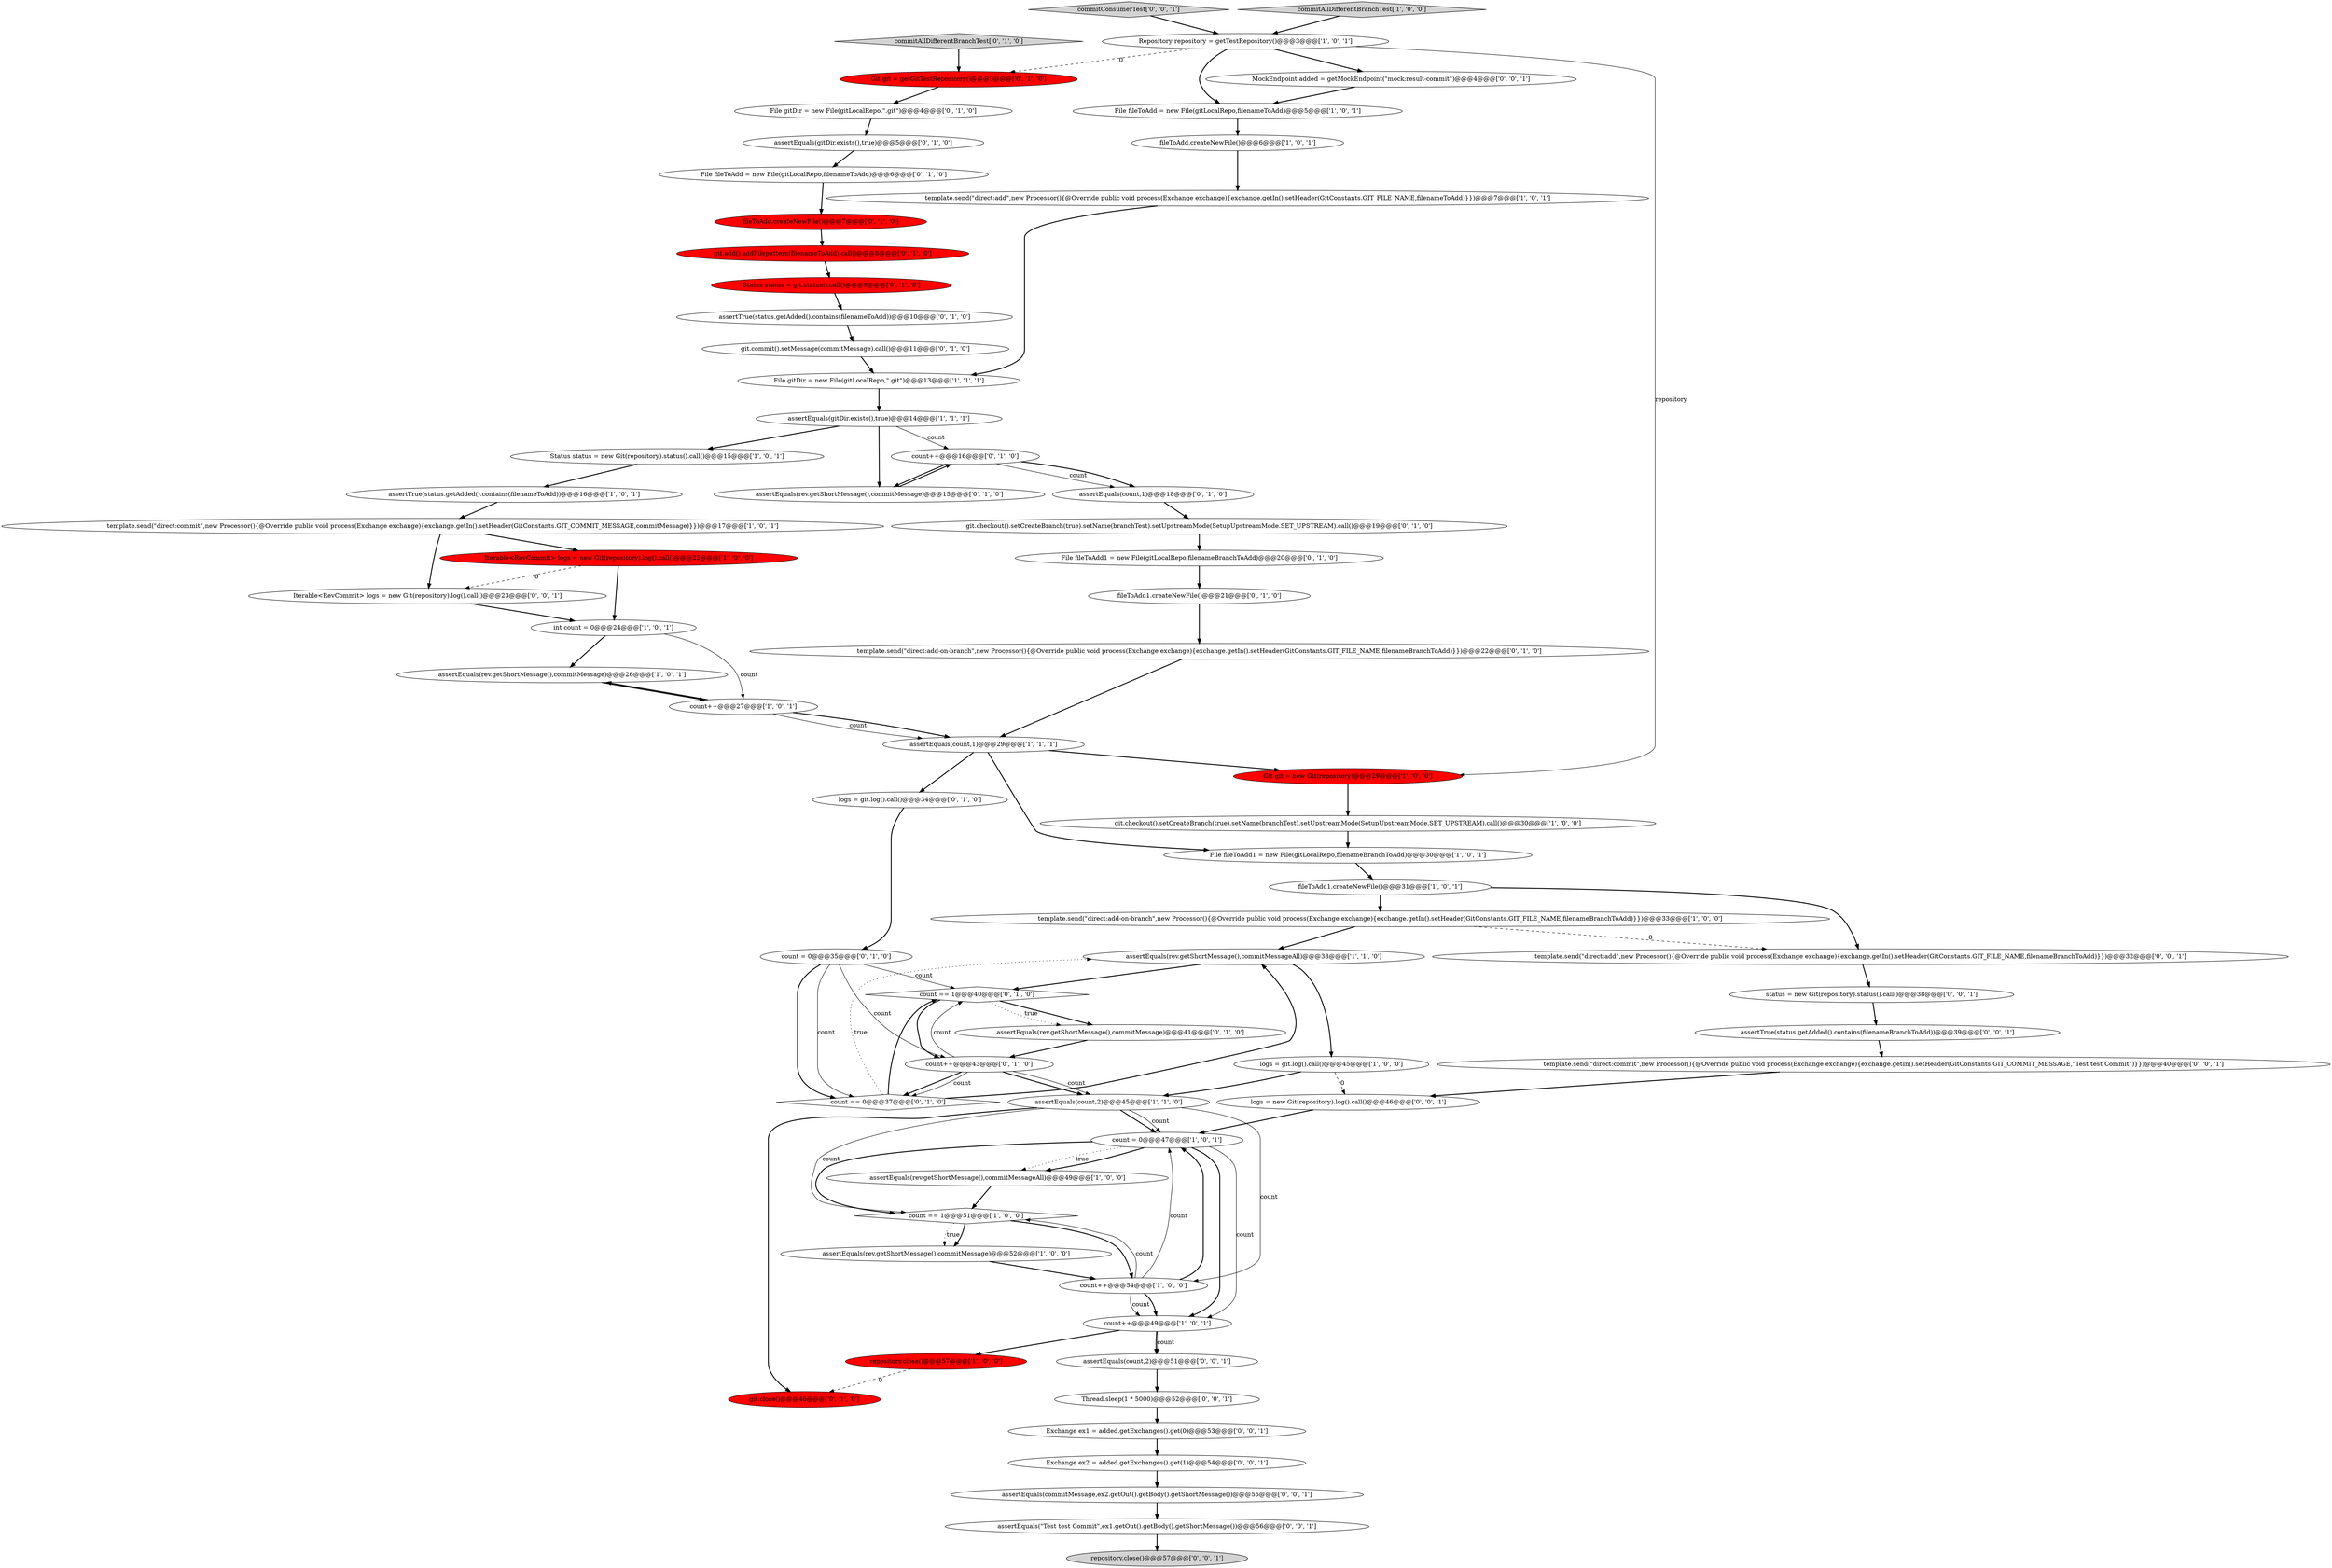 digraph {
29 [style = filled, label = "git.checkout().setCreateBranch(true).setName(branchTest).setUpstreamMode(SetupUpstreamMode.SET_UPSTREAM).call()@@@30@@@['1', '0', '0']", fillcolor = white, shape = ellipse image = "AAA0AAABBB1BBB"];
37 [style = filled, label = "git.close()@@@46@@@['0', '1', '0']", fillcolor = red, shape = ellipse image = "AAA1AAABBB2BBB"];
61 [style = filled, label = "status = new Git(repository).status().call()@@@38@@@['0', '0', '1']", fillcolor = white, shape = ellipse image = "AAA0AAABBB3BBB"];
68 [style = filled, label = "logs = new Git(repository).log().call()@@@46@@@['0', '0', '1']", fillcolor = white, shape = ellipse image = "AAA0AAABBB3BBB"];
18 [style = filled, label = "count = 0@@@47@@@['1', '0', '1']", fillcolor = white, shape = ellipse image = "AAA0AAABBB1BBB"];
38 [style = filled, label = "File fileToAdd = new File(gitLocalRepo,filenameToAdd)@@@6@@@['0', '1', '0']", fillcolor = white, shape = ellipse image = "AAA0AAABBB2BBB"];
64 [style = filled, label = "template.send(\"direct:add\",new Processor(){@Override public void process(Exchange exchange){exchange.getIn().setHeader(GitConstants.GIT_FILE_NAME,filenameBranchToAdd)}})@@@32@@@['0', '0', '1']", fillcolor = white, shape = ellipse image = "AAA0AAABBB3BBB"];
0 [style = filled, label = "File gitDir = new File(gitLocalRepo,\".git\")@@@13@@@['1', '1', '1']", fillcolor = white, shape = ellipse image = "AAA0AAABBB1BBB"];
6 [style = filled, label = "template.send(\"direct:add\",new Processor(){@Override public void process(Exchange exchange){exchange.getIn().setHeader(GitConstants.GIT_FILE_NAME,filenameToAdd)}})@@@7@@@['1', '0', '1']", fillcolor = white, shape = ellipse image = "AAA0AAABBB1BBB"];
23 [style = filled, label = "assertEquals(rev.getShortMessage(),commitMessageAll)@@@49@@@['1', '0', '0']", fillcolor = white, shape = ellipse image = "AAA0AAABBB1BBB"];
53 [style = filled, label = "count = 0@@@35@@@['0', '1', '0']", fillcolor = white, shape = ellipse image = "AAA0AAABBB2BBB"];
12 [style = filled, label = "assertTrue(status.getAdded().contains(filenameToAdd))@@@16@@@['1', '0', '1']", fillcolor = white, shape = ellipse image = "AAA0AAABBB1BBB"];
17 [style = filled, label = "Status status = new Git(repository).status().call()@@@15@@@['1', '0', '1']", fillcolor = white, shape = ellipse image = "AAA0AAABBB1BBB"];
47 [style = filled, label = "fileToAdd.createNewFile()@@@7@@@['0', '1', '0']", fillcolor = red, shape = ellipse image = "AAA1AAABBB2BBB"];
3 [style = filled, label = "fileToAdd1.createNewFile()@@@31@@@['1', '0', '1']", fillcolor = white, shape = ellipse image = "AAA0AAABBB1BBB"];
48 [style = filled, label = "assertEquals(gitDir.exists(),true)@@@5@@@['0', '1', '0']", fillcolor = white, shape = ellipse image = "AAA0AAABBB2BBB"];
39 [style = filled, label = "count++@@@43@@@['0', '1', '0']", fillcolor = white, shape = ellipse image = "AAA0AAABBB2BBB"];
5 [style = filled, label = "Iterable<RevCommit> logs = new Git(repository).log().call()@@@22@@@['1', '0', '0']", fillcolor = red, shape = ellipse image = "AAA1AAABBB1BBB"];
45 [style = filled, label = "count++@@@16@@@['0', '1', '0']", fillcolor = white, shape = ellipse image = "AAA0AAABBB2BBB"];
49 [style = filled, label = "commitAllDifferentBranchTest['0', '1', '0']", fillcolor = lightgray, shape = diamond image = "AAA0AAABBB2BBB"];
55 [style = filled, label = "MockEndpoint added = getMockEndpoint(\"mock:result-commit\")@@@4@@@['0', '0', '1']", fillcolor = white, shape = ellipse image = "AAA0AAABBB3BBB"];
11 [style = filled, label = "assertEquals(rev.getShortMessage(),commitMessage)@@@52@@@['1', '0', '0']", fillcolor = white, shape = ellipse image = "AAA0AAABBB1BBB"];
16 [style = filled, label = "count == 1@@@51@@@['1', '0', '0']", fillcolor = white, shape = diamond image = "AAA0AAABBB1BBB"];
7 [style = filled, label = "template.send(\"direct:commit\",new Processor(){@Override public void process(Exchange exchange){exchange.getIn().setHeader(GitConstants.GIT_COMMIT_MESSAGE,commitMessage)}})@@@17@@@['1', '0', '1']", fillcolor = white, shape = ellipse image = "AAA0AAABBB1BBB"];
8 [style = filled, label = "File fileToAdd1 = new File(gitLocalRepo,filenameBranchToAdd)@@@30@@@['1', '0', '1']", fillcolor = white, shape = ellipse image = "AAA0AAABBB1BBB"];
52 [style = filled, label = "assertEquals(count,1)@@@18@@@['0', '1', '0']", fillcolor = white, shape = ellipse image = "AAA0AAABBB2BBB"];
60 [style = filled, label = "Thread.sleep(1 * 5000)@@@52@@@['0', '0', '1']", fillcolor = white, shape = ellipse image = "AAA0AAABBB3BBB"];
51 [style = filled, label = "assertTrue(status.getAdded().contains(filenameToAdd))@@@10@@@['0', '1', '0']", fillcolor = white, shape = ellipse image = "AAA0AAABBB2BBB"];
22 [style = filled, label = "assertEquals(gitDir.exists(),true)@@@14@@@['1', '1', '1']", fillcolor = white, shape = ellipse image = "AAA0AAABBB1BBB"];
4 [style = filled, label = "assertEquals(count,2)@@@45@@@['1', '1', '0']", fillcolor = white, shape = ellipse image = "AAA0AAABBB1BBB"];
20 [style = filled, label = "int count = 0@@@24@@@['1', '0', '1']", fillcolor = white, shape = ellipse image = "AAA0AAABBB1BBB"];
57 [style = filled, label = "commitConsumerTest['0', '0', '1']", fillcolor = lightgray, shape = diamond image = "AAA0AAABBB3BBB"];
24 [style = filled, label = "assertEquals(count,1)@@@29@@@['1', '1', '1']", fillcolor = white, shape = ellipse image = "AAA0AAABBB1BBB"];
28 [style = filled, label = "fileToAdd.createNewFile()@@@6@@@['1', '0', '1']", fillcolor = white, shape = ellipse image = "AAA0AAABBB1BBB"];
14 [style = filled, label = "commitAllDifferentBranchTest['1', '0', '0']", fillcolor = lightgray, shape = diamond image = "AAA0AAABBB1BBB"];
1 [style = filled, label = "Git git = new Git(repository)@@@29@@@['1', '0', '0']", fillcolor = red, shape = ellipse image = "AAA1AAABBB1BBB"];
44 [style = filled, label = "File gitDir = new File(gitLocalRepo,\".git\")@@@4@@@['0', '1', '0']", fillcolor = white, shape = ellipse image = "AAA0AAABBB2BBB"];
27 [style = filled, label = "template.send(\"direct:add-on-branch\",new Processor(){@Override public void process(Exchange exchange){exchange.getIn().setHeader(GitConstants.GIT_FILE_NAME,filenameBranchToAdd)}})@@@33@@@['1', '0', '0']", fillcolor = white, shape = ellipse image = "AAA0AAABBB1BBB"];
43 [style = filled, label = "Git git = getGitTestRepository()@@@3@@@['0', '1', '0']", fillcolor = red, shape = ellipse image = "AAA1AAABBB2BBB"];
63 [style = filled, label = "Exchange ex2 = added.getExchanges().get(1)@@@54@@@['0', '0', '1']", fillcolor = white, shape = ellipse image = "AAA0AAABBB3BBB"];
9 [style = filled, label = "logs = git.log().call()@@@45@@@['1', '0', '0']", fillcolor = white, shape = ellipse image = "AAA0AAABBB1BBB"];
56 [style = filled, label = "Iterable<RevCommit> logs = new Git(repository).log().call()@@@23@@@['0', '0', '1']", fillcolor = white, shape = ellipse image = "AAA0AAABBB3BBB"];
30 [style = filled, label = "count == 0@@@37@@@['0', '1', '0']", fillcolor = white, shape = diamond image = "AAA0AAABBB2BBB"];
32 [style = filled, label = "git.commit().setMessage(commitMessage).call()@@@11@@@['0', '1', '0']", fillcolor = white, shape = ellipse image = "AAA0AAABBB2BBB"];
35 [style = filled, label = "Status status = git.status().call()@@@9@@@['0', '1', '0']", fillcolor = red, shape = ellipse image = "AAA1AAABBB2BBB"];
59 [style = filled, label = "assertEquals(\"Test test Commit\",ex1.getOut().getBody().getShortMessage())@@@56@@@['0', '0', '1']", fillcolor = white, shape = ellipse image = "AAA0AAABBB3BBB"];
67 [style = filled, label = "assertEquals(commitMessage,ex2.getOut().getBody().getShortMessage())@@@55@@@['0', '0', '1']", fillcolor = white, shape = ellipse image = "AAA0AAABBB3BBB"];
62 [style = filled, label = "assertTrue(status.getAdded().contains(filenameBranchToAdd))@@@39@@@['0', '0', '1']", fillcolor = white, shape = ellipse image = "AAA0AAABBB3BBB"];
10 [style = filled, label = "count++@@@54@@@['1', '0', '0']", fillcolor = white, shape = ellipse image = "AAA0AAABBB1BBB"];
33 [style = filled, label = "git.checkout().setCreateBranch(true).setName(branchTest).setUpstreamMode(SetupUpstreamMode.SET_UPSTREAM).call()@@@19@@@['0', '1', '0']", fillcolor = white, shape = ellipse image = "AAA0AAABBB2BBB"];
15 [style = filled, label = "File fileToAdd = new File(gitLocalRepo,filenameToAdd)@@@5@@@['1', '0', '1']", fillcolor = white, shape = ellipse image = "AAA0AAABBB1BBB"];
13 [style = filled, label = "assertEquals(rev.getShortMessage(),commitMessage)@@@26@@@['1', '0', '1']", fillcolor = white, shape = ellipse image = "AAA0AAABBB1BBB"];
21 [style = filled, label = "count++@@@49@@@['1', '0', '1']", fillcolor = white, shape = ellipse image = "AAA0AAABBB1BBB"];
26 [style = filled, label = "count++@@@27@@@['1', '0', '1']", fillcolor = white, shape = ellipse image = "AAA0AAABBB1BBB"];
42 [style = filled, label = "assertEquals(rev.getShortMessage(),commitMessage)@@@41@@@['0', '1', '0']", fillcolor = white, shape = ellipse image = "AAA0AAABBB2BBB"];
50 [style = filled, label = "count == 1@@@40@@@['0', '1', '0']", fillcolor = white, shape = diamond image = "AAA0AAABBB2BBB"];
40 [style = filled, label = "git.add().addFilepattern(filenameToAdd).call()@@@8@@@['0', '1', '0']", fillcolor = red, shape = ellipse image = "AAA1AAABBB2BBB"];
46 [style = filled, label = "template.send(\"direct:add-on-branch\",new Processor(){@Override public void process(Exchange exchange){exchange.getIn().setHeader(GitConstants.GIT_FILE_NAME,filenameBranchToAdd)}})@@@22@@@['0', '1', '0']", fillcolor = white, shape = ellipse image = "AAA0AAABBB2BBB"];
34 [style = filled, label = "logs = git.log().call()@@@34@@@['0', '1', '0']", fillcolor = white, shape = ellipse image = "AAA0AAABBB2BBB"];
31 [style = filled, label = "fileToAdd1.createNewFile()@@@21@@@['0', '1', '0']", fillcolor = white, shape = ellipse image = "AAA0AAABBB2BBB"];
36 [style = filled, label = "assertEquals(rev.getShortMessage(),commitMessage)@@@15@@@['0', '1', '0']", fillcolor = white, shape = ellipse image = "AAA0AAABBB2BBB"];
65 [style = filled, label = "repository.close()@@@57@@@['0', '0', '1']", fillcolor = lightgray, shape = ellipse image = "AAA0AAABBB3BBB"];
66 [style = filled, label = "template.send(\"direct:commit\",new Processor(){@Override public void process(Exchange exchange){exchange.getIn().setHeader(GitConstants.GIT_COMMIT_MESSAGE,\"Test test Commit\")}})@@@40@@@['0', '0', '1']", fillcolor = white, shape = ellipse image = "AAA0AAABBB3BBB"];
19 [style = filled, label = "assertEquals(rev.getShortMessage(),commitMessageAll)@@@38@@@['1', '1', '0']", fillcolor = white, shape = ellipse image = "AAA0AAABBB1BBB"];
54 [style = filled, label = "Exchange ex1 = added.getExchanges().get(0)@@@53@@@['0', '0', '1']", fillcolor = white, shape = ellipse image = "AAA0AAABBB3BBB"];
2 [style = filled, label = "repository.close()@@@57@@@['1', '0', '0']", fillcolor = red, shape = ellipse image = "AAA1AAABBB1BBB"];
58 [style = filled, label = "assertEquals(count,2)@@@51@@@['0', '0', '1']", fillcolor = white, shape = ellipse image = "AAA0AAABBB3BBB"];
25 [style = filled, label = "Repository repository = getTestRepository()@@@3@@@['1', '0', '1']", fillcolor = white, shape = ellipse image = "AAA0AAABBB1BBB"];
41 [style = filled, label = "File fileToAdd1 = new File(gitLocalRepo,filenameBranchToAdd)@@@20@@@['0', '1', '0']", fillcolor = white, shape = ellipse image = "AAA0AAABBB2BBB"];
28->6 [style = bold, label=""];
14->25 [style = bold, label=""];
5->20 [style = bold, label=""];
54->63 [style = bold, label=""];
32->0 [style = bold, label=""];
21->58 [style = bold, label=""];
26->24 [style = solid, label="count"];
24->34 [style = bold, label=""];
58->60 [style = bold, label=""];
53->50 [style = solid, label="count"];
25->43 [style = dashed, label="0"];
45->52 [style = solid, label="count"];
51->32 [style = bold, label=""];
12->7 [style = bold, label=""];
3->27 [style = bold, label=""];
21->2 [style = bold, label=""];
4->10 [style = solid, label="count"];
19->9 [style = bold, label=""];
25->15 [style = bold, label=""];
27->19 [style = bold, label=""];
31->46 [style = bold, label=""];
53->30 [style = solid, label="count"];
18->21 [style = solid, label="count"];
43->44 [style = bold, label=""];
34->53 [style = bold, label=""];
18->23 [style = dotted, label="true"];
68->18 [style = bold, label=""];
46->24 [style = bold, label=""];
25->55 [style = bold, label=""];
30->19 [style = dotted, label="true"];
33->41 [style = bold, label=""];
53->30 [style = bold, label=""];
4->18 [style = bold, label=""];
10->21 [style = bold, label=""];
4->18 [style = solid, label="count"];
26->24 [style = bold, label=""];
57->25 [style = bold, label=""];
39->4 [style = bold, label=""];
50->39 [style = bold, label=""];
26->13 [style = bold, label=""];
30->19 [style = bold, label=""];
5->56 [style = dashed, label="0"];
7->5 [style = bold, label=""];
10->18 [style = solid, label="count"];
3->64 [style = bold, label=""];
20->26 [style = solid, label="count"];
2->37 [style = dashed, label="0"];
38->47 [style = bold, label=""];
22->17 [style = bold, label=""];
22->45 [style = solid, label="count"];
24->8 [style = bold, label=""];
16->11 [style = dotted, label="true"];
45->52 [style = bold, label=""];
35->51 [style = bold, label=""];
21->58 [style = solid, label="count"];
60->54 [style = bold, label=""];
10->18 [style = bold, label=""];
20->13 [style = bold, label=""];
40->35 [style = bold, label=""];
18->23 [style = bold, label=""];
9->68 [style = dashed, label="0"];
47->40 [style = bold, label=""];
52->33 [style = bold, label=""];
7->56 [style = bold, label=""];
8->3 [style = bold, label=""];
42->39 [style = bold, label=""];
45->36 [style = bold, label=""];
59->65 [style = bold, label=""];
19->50 [style = bold, label=""];
62->66 [style = bold, label=""];
10->21 [style = solid, label="count"];
30->50 [style = bold, label=""];
17->12 [style = bold, label=""];
50->42 [style = bold, label=""];
15->28 [style = bold, label=""];
50->42 [style = dotted, label="true"];
13->26 [style = bold, label=""];
11->10 [style = bold, label=""];
63->67 [style = bold, label=""];
55->15 [style = bold, label=""];
64->61 [style = bold, label=""];
41->31 [style = bold, label=""];
24->1 [style = bold, label=""];
18->21 [style = bold, label=""];
1->29 [style = bold, label=""];
61->62 [style = bold, label=""];
18->16 [style = bold, label=""];
29->8 [style = bold, label=""];
23->16 [style = bold, label=""];
16->11 [style = bold, label=""];
16->10 [style = bold, label=""];
9->4 [style = bold, label=""];
66->68 [style = bold, label=""];
6->0 [style = bold, label=""];
25->1 [style = solid, label="repository"];
39->4 [style = solid, label="count"];
49->43 [style = bold, label=""];
39->30 [style = bold, label=""];
27->64 [style = dashed, label="0"];
48->38 [style = bold, label=""];
4->37 [style = bold, label=""];
39->50 [style = solid, label="count"];
44->48 [style = bold, label=""];
53->39 [style = solid, label="count"];
0->22 [style = bold, label=""];
22->36 [style = bold, label=""];
10->16 [style = solid, label="count"];
4->16 [style = solid, label="count"];
56->20 [style = bold, label=""];
36->45 [style = bold, label=""];
39->30 [style = solid, label="count"];
67->59 [style = bold, label=""];
}
